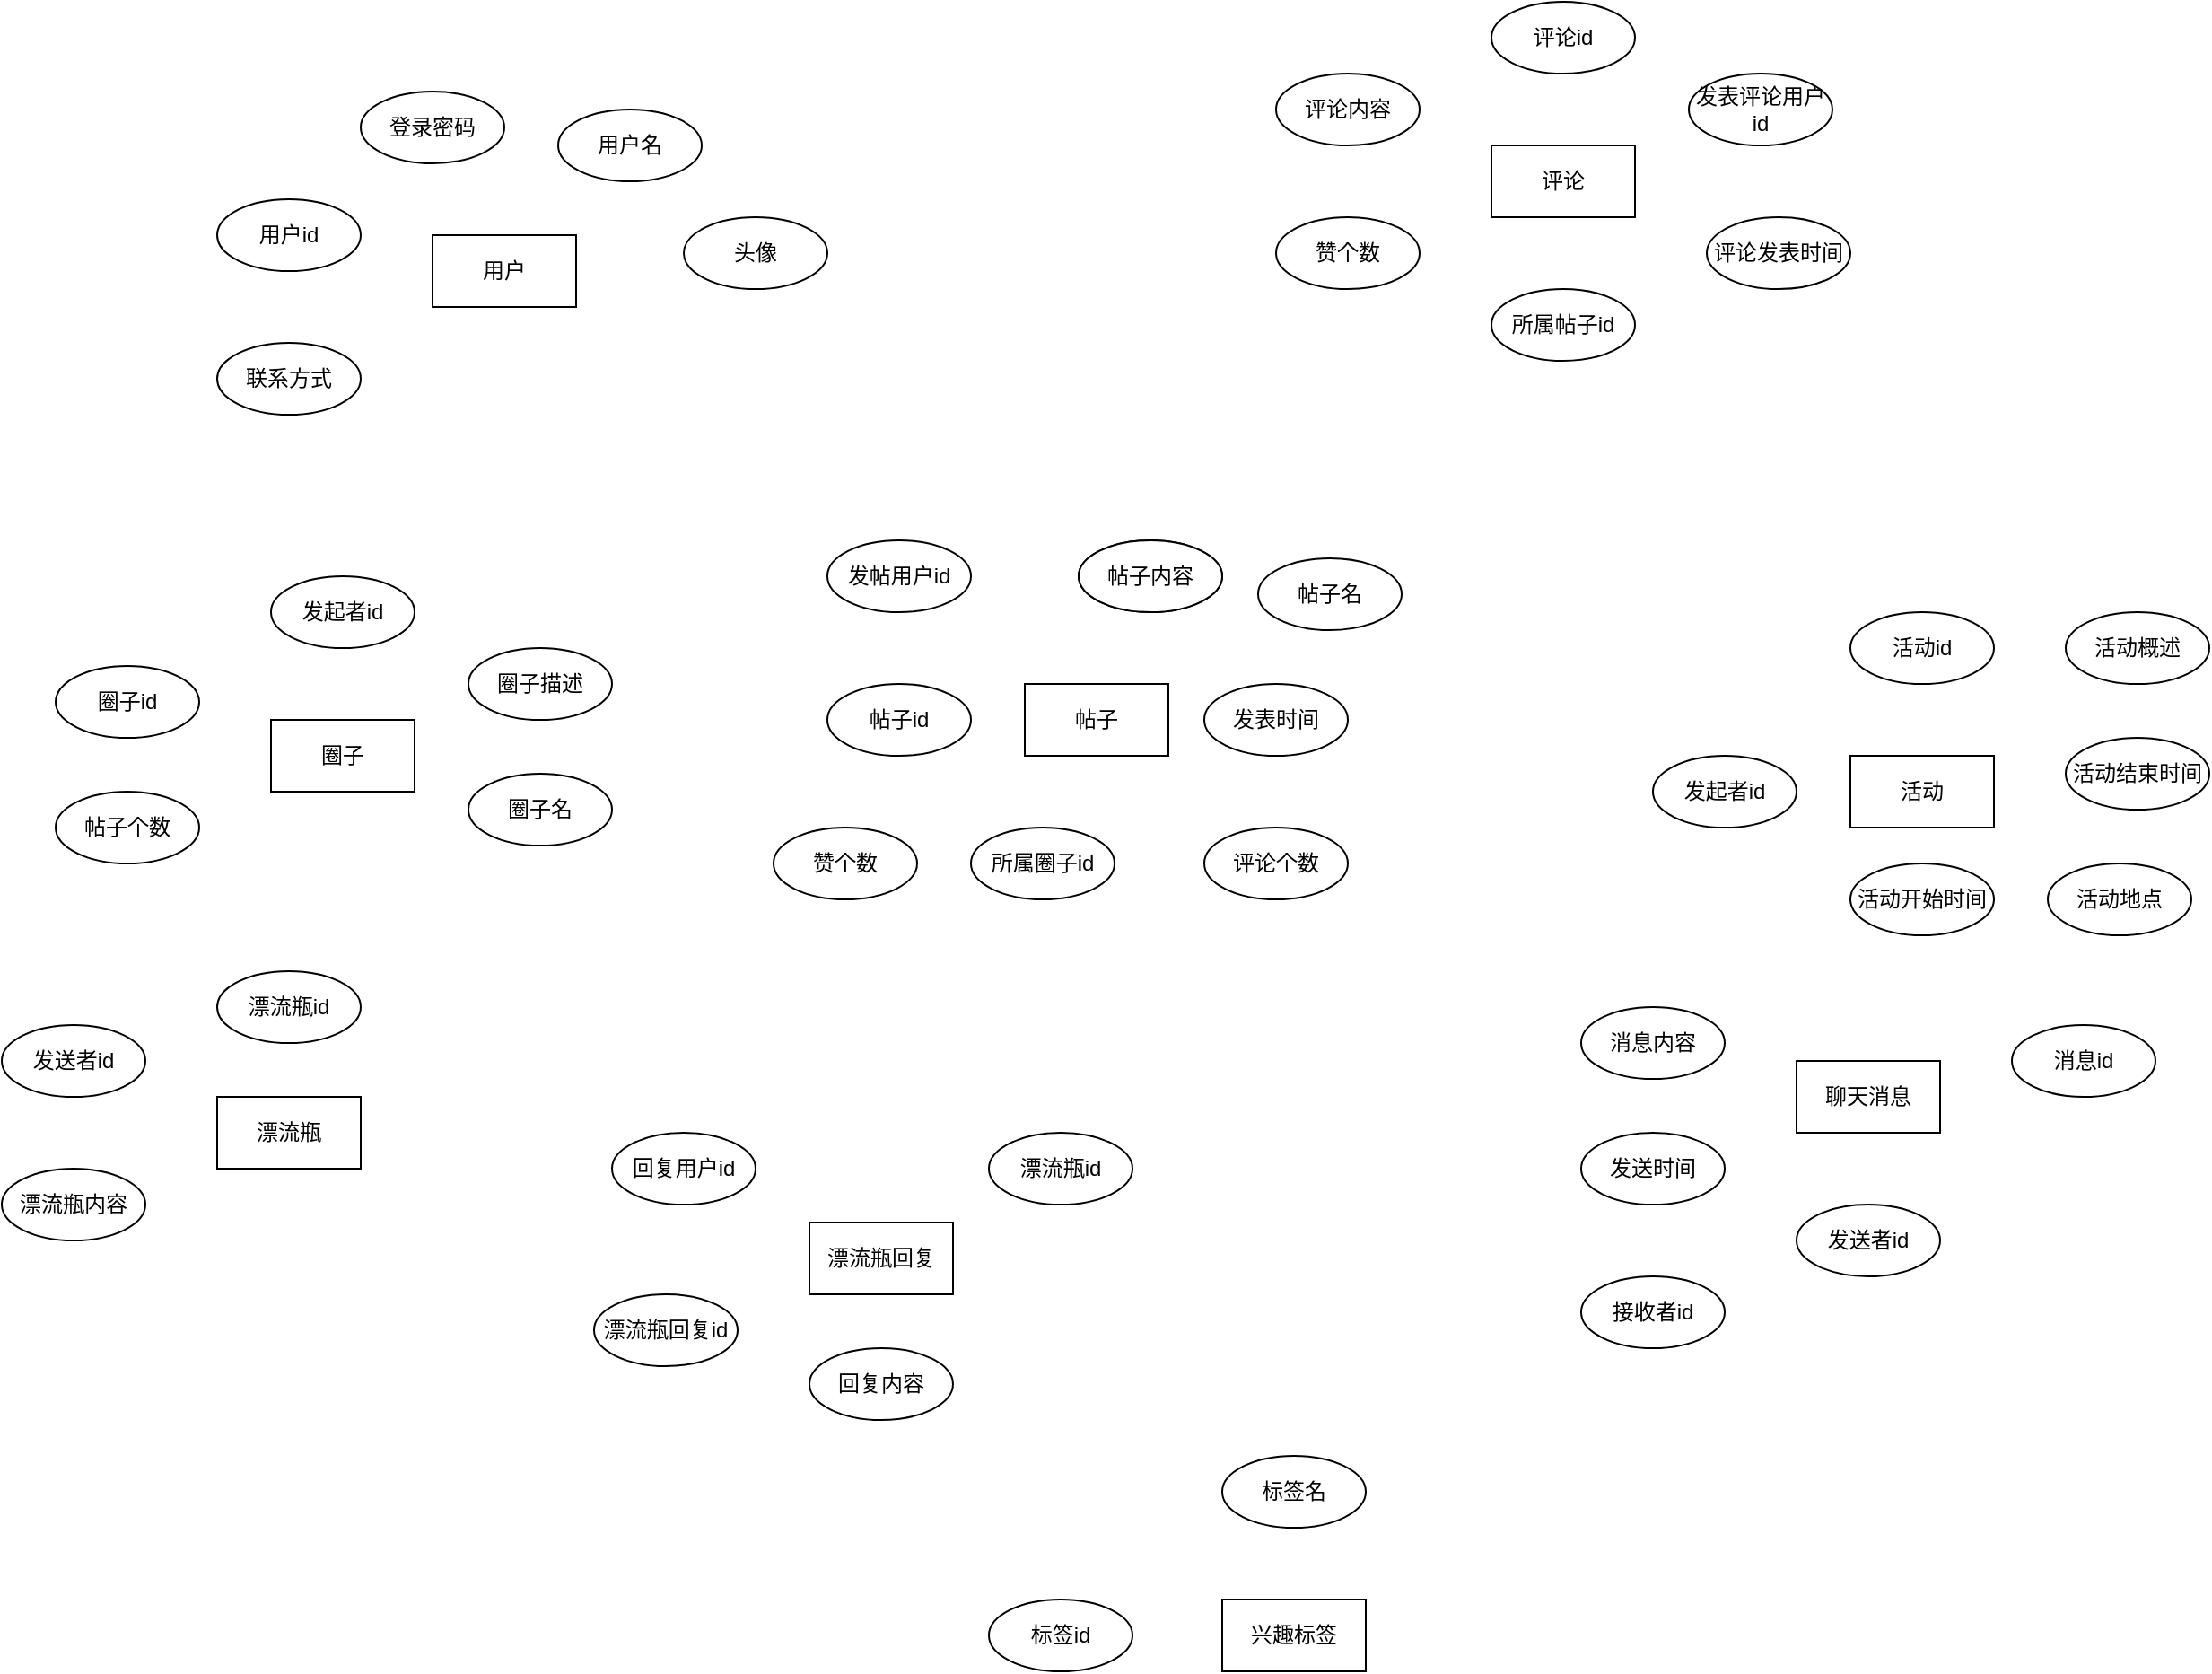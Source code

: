 <mxfile version="16.5.1" type="device"><diagram id="xInfcttw8nrmx8BQ5sxw" name="第 1 页"><mxGraphModel dx="2982" dy="1876" grid="1" gridSize="10" guides="1" tooltips="1" connect="1" arrows="1" fold="1" page="1" pageScale="1" pageWidth="1920" pageHeight="1200" math="0" shadow="0"><root><mxCell id="0"/><mxCell id="1" parent="0"/><mxCell id="v2C_9lvYUQMxRupG6M7m-1" value="用户" style="rounded=0;whiteSpace=wrap;html=1;" parent="1" vertex="1"><mxGeometry x="510" y="260" width="80" height="40" as="geometry"/></mxCell><mxCell id="v2C_9lvYUQMxRupG6M7m-2" value="用户名" style="ellipse;whiteSpace=wrap;html=1;" parent="1" vertex="1"><mxGeometry x="580" y="190" width="80" height="40" as="geometry"/></mxCell><mxCell id="v2C_9lvYUQMxRupG6M7m-3" value="登录密码" style="ellipse;whiteSpace=wrap;html=1;" parent="1" vertex="1"><mxGeometry x="470" y="180" width="80" height="40" as="geometry"/></mxCell><mxCell id="v2C_9lvYUQMxRupG6M7m-5" value="头像" style="ellipse;whiteSpace=wrap;html=1;" parent="1" vertex="1"><mxGeometry x="650" y="250" width="80" height="40" as="geometry"/></mxCell><mxCell id="v2C_9lvYUQMxRupG6M7m-7" value="用户id" style="ellipse;whiteSpace=wrap;html=1;" parent="1" vertex="1"><mxGeometry x="390" y="240" width="80" height="40" as="geometry"/></mxCell><mxCell id="v2C_9lvYUQMxRupG6M7m-8" value="圈子" style="rounded=0;whiteSpace=wrap;html=1;" parent="1" vertex="1"><mxGeometry x="420" y="530" width="80" height="40" as="geometry"/></mxCell><mxCell id="v2C_9lvYUQMxRupG6M7m-9" value="圈子id" style="ellipse;whiteSpace=wrap;html=1;" parent="1" vertex="1"><mxGeometry x="300" y="500" width="80" height="40" as="geometry"/></mxCell><mxCell id="v2C_9lvYUQMxRupG6M7m-10" value="发起者id" style="ellipse;whiteSpace=wrap;html=1;" parent="1" vertex="1"><mxGeometry x="420" y="450" width="80" height="40" as="geometry"/></mxCell><mxCell id="v2C_9lvYUQMxRupG6M7m-11" value="帖子" style="rounded=0;whiteSpace=wrap;html=1;" parent="1" vertex="1"><mxGeometry x="840" y="510" width="80" height="40" as="geometry"/></mxCell><mxCell id="v2C_9lvYUQMxRupG6M7m-12" value="帖子id" style="ellipse;whiteSpace=wrap;html=1;" parent="1" vertex="1"><mxGeometry x="730" y="510" width="80" height="40" as="geometry"/></mxCell><mxCell id="v2C_9lvYUQMxRupG6M7m-13" value="所属圈子id" style="ellipse;whiteSpace=wrap;html=1;" parent="1" vertex="1"><mxGeometry x="810" y="590" width="80" height="40" as="geometry"/></mxCell><mxCell id="v2C_9lvYUQMxRupG6M7m-15" value="圈子描述" style="ellipse;whiteSpace=wrap;html=1;" parent="1" vertex="1"><mxGeometry x="530" y="490" width="80" height="40" as="geometry"/></mxCell><mxCell id="v2C_9lvYUQMxRupG6M7m-16" value="帖子内容" style="ellipse;whiteSpace=wrap;html=1;" parent="1" vertex="1"><mxGeometry x="870" y="430" width="80" height="40" as="geometry"/></mxCell><mxCell id="v2C_9lvYUQMxRupG6M7m-17" value="发帖用户id" style="ellipse;whiteSpace=wrap;html=1;" parent="1" vertex="1"><mxGeometry x="730" y="430" width="80" height="40" as="geometry"/></mxCell><mxCell id="v2C_9lvYUQMxRupG6M7m-18" value="评论" style="rounded=0;whiteSpace=wrap;html=1;" parent="1" vertex="1"><mxGeometry x="1100" y="210" width="80" height="40" as="geometry"/></mxCell><mxCell id="v2C_9lvYUQMxRupG6M7m-19" value="帖子个数" style="ellipse;whiteSpace=wrap;html=1;" parent="1" vertex="1"><mxGeometry x="300" y="570" width="80" height="40" as="geometry"/></mxCell><mxCell id="v2C_9lvYUQMxRupG6M7m-20" value="发表时间" style="ellipse;whiteSpace=wrap;html=1;" parent="1" vertex="1"><mxGeometry x="940" y="510" width="80" height="40" as="geometry"/></mxCell><mxCell id="v2C_9lvYUQMxRupG6M7m-21" value="评论个数" style="ellipse;whiteSpace=wrap;html=1;" parent="1" vertex="1"><mxGeometry x="940" y="590" width="80" height="40" as="geometry"/></mxCell><mxCell id="v2C_9lvYUQMxRupG6M7m-22" value="帖子内容" style="ellipse;whiteSpace=wrap;html=1;" parent="1" vertex="1"><mxGeometry x="870" y="430" width="80" height="40" as="geometry"/></mxCell><mxCell id="v2C_9lvYUQMxRupG6M7m-23" value="评论id&lt;span style=&quot;color: rgba(0 , 0 , 0 , 0) ; font-family: monospace ; font-size: 0px&quot;&gt;%3CmxGraphModel%3E%3Croot%3E%3CmxCell%20id%3D%220%22%2F%3E%3CmxCell%20id%3D%221%22%20parent%3D%220%22%2F%3E%3CmxCell%20id%3D%222%22%20value%3D%22%E5%B8%96%E5%AD%90%E5%86%85%E5%AE%B9%22%20style%3D%22ellipse%3BwhiteSpace%3Dwrap%3Bhtml%3D1%3B%22%20vertex%3D%221%22%20parent%3D%221%22%3E%3CmxGeometry%20x%3D%22730%22%20y%3D%22600%22%20width%3D%2280%22%20height%3D%2240%22%20as%3D%22geometry%22%2F%3E%3C%2FmxCell%3E%3C%2Froot%3E%3C%2FmxGraphModel%3E&lt;/span&gt;" style="ellipse;whiteSpace=wrap;html=1;" parent="1" vertex="1"><mxGeometry x="1100" y="130" width="80" height="40" as="geometry"/></mxCell><mxCell id="v2C_9lvYUQMxRupG6M7m-24" value="评论内容" style="ellipse;whiteSpace=wrap;html=1;" parent="1" vertex="1"><mxGeometry x="980" y="170" width="80" height="40" as="geometry"/></mxCell><mxCell id="v2C_9lvYUQMxRupG6M7m-25" value="赞个数" style="ellipse;whiteSpace=wrap;html=1;" parent="1" vertex="1"><mxGeometry x="980" y="250" width="80" height="40" as="geometry"/></mxCell><mxCell id="v2C_9lvYUQMxRupG6M7m-26" value="赞个数" style="ellipse;whiteSpace=wrap;html=1;" parent="1" vertex="1"><mxGeometry x="700" y="590" width="80" height="40" as="geometry"/></mxCell><mxCell id="v2C_9lvYUQMxRupG6M7m-27" value="所属帖子id" style="ellipse;whiteSpace=wrap;html=1;" parent="1" vertex="1"><mxGeometry x="1100" y="290" width="80" height="40" as="geometry"/></mxCell><mxCell id="v2C_9lvYUQMxRupG6M7m-28" value="发表评论用户id" style="ellipse;whiteSpace=wrap;html=1;" parent="1" vertex="1"><mxGeometry x="1210" y="170" width="80" height="40" as="geometry"/></mxCell><mxCell id="v2C_9lvYUQMxRupG6M7m-29" value="评论发表时间" style="ellipse;whiteSpace=wrap;html=1;" parent="1" vertex="1"><mxGeometry x="1220" y="250" width="80" height="40" as="geometry"/></mxCell><mxCell id="v2C_9lvYUQMxRupG6M7m-30" value="漂流瓶" style="rounded=0;whiteSpace=wrap;html=1;" parent="1" vertex="1"><mxGeometry x="390" y="740" width="80" height="40" as="geometry"/></mxCell><mxCell id="v2C_9lvYUQMxRupG6M7m-31" value="发送者id" style="ellipse;whiteSpace=wrap;html=1;" parent="1" vertex="1"><mxGeometry x="270" y="700" width="80" height="40" as="geometry"/></mxCell><mxCell id="v2C_9lvYUQMxRupG6M7m-33" value="漂流瓶内容" style="ellipse;whiteSpace=wrap;html=1;" parent="1" vertex="1"><mxGeometry x="270" y="780" width="80" height="40" as="geometry"/></mxCell><mxCell id="v2C_9lvYUQMxRupG6M7m-34" value="漂流瓶回复" style="rounded=0;whiteSpace=wrap;html=1;" parent="1" vertex="1"><mxGeometry x="720" y="810" width="80" height="40" as="geometry"/></mxCell><mxCell id="v2C_9lvYUQMxRupG6M7m-35" value="回复用户id" style="ellipse;whiteSpace=wrap;html=1;" parent="1" vertex="1"><mxGeometry x="610" y="760" width="80" height="40" as="geometry"/></mxCell><mxCell id="v2C_9lvYUQMxRupG6M7m-36" value="漂流瓶id" style="ellipse;whiteSpace=wrap;html=1;" parent="1" vertex="1"><mxGeometry x="820" y="760" width="80" height="40" as="geometry"/></mxCell><mxCell id="v2C_9lvYUQMxRupG6M7m-37" value="回复内容" style="ellipse;whiteSpace=wrap;html=1;" parent="1" vertex="1"><mxGeometry x="720" y="880" width="80" height="40" as="geometry"/></mxCell><mxCell id="v2C_9lvYUQMxRupG6M7m-38" value="聊天消息" style="rounded=0;whiteSpace=wrap;html=1;" parent="1" vertex="1"><mxGeometry x="1270" y="720" width="80" height="40" as="geometry"/></mxCell><mxCell id="v2C_9lvYUQMxRupG6M7m-39" value="消息内容" style="ellipse;whiteSpace=wrap;html=1;" parent="1" vertex="1"><mxGeometry x="1150" y="690" width="80" height="40" as="geometry"/></mxCell><mxCell id="v2C_9lvYUQMxRupG6M7m-40" value="发送时间" style="ellipse;whiteSpace=wrap;html=1;" parent="1" vertex="1"><mxGeometry x="1150" y="760" width="80" height="40" as="geometry"/></mxCell><mxCell id="v2C_9lvYUQMxRupG6M7m-41" value="接收者id" style="ellipse;whiteSpace=wrap;html=1;" parent="1" vertex="1"><mxGeometry x="1150" y="840" width="80" height="40" as="geometry"/></mxCell><mxCell id="v2C_9lvYUQMxRupG6M7m-42" value="发送者id" style="ellipse;whiteSpace=wrap;html=1;" parent="1" vertex="1"><mxGeometry x="1270" y="800" width="80" height="40" as="geometry"/></mxCell><mxCell id="v2C_9lvYUQMxRupG6M7m-43" value="活动" style="rounded=0;whiteSpace=wrap;html=1;" parent="1" vertex="1"><mxGeometry x="1300" y="550" width="80" height="40" as="geometry"/></mxCell><mxCell id="v2C_9lvYUQMxRupG6M7m-44" value="活动id" style="ellipse;whiteSpace=wrap;html=1;" parent="1" vertex="1"><mxGeometry x="1300" y="470" width="80" height="40" as="geometry"/></mxCell><mxCell id="v2C_9lvYUQMxRupG6M7m-45" value="发起者id" style="ellipse;whiteSpace=wrap;html=1;" parent="1" vertex="1"><mxGeometry x="1190" y="550" width="80" height="40" as="geometry"/></mxCell><mxCell id="v2C_9lvYUQMxRupG6M7m-46" value="活动概述" style="ellipse;whiteSpace=wrap;html=1;" parent="1" vertex="1"><mxGeometry x="1420" y="470" width="80" height="40" as="geometry"/></mxCell><mxCell id="v2C_9lvYUQMxRupG6M7m-47" value="活动结束时间" style="ellipse;whiteSpace=wrap;html=1;" parent="1" vertex="1"><mxGeometry x="1420" y="540" width="80" height="40" as="geometry"/></mxCell><mxCell id="v2C_9lvYUQMxRupG6M7m-210" value="兴趣标签" style="rounded=0;whiteSpace=wrap;html=1;" parent="1" vertex="1"><mxGeometry x="950" y="1020" width="80" height="40" as="geometry"/></mxCell><mxCell id="v2C_9lvYUQMxRupG6M7m-211" value="&lt;span style=&quot;color: rgba(0 , 0 , 0 , 0) ; font-family: monospace ; font-size: 0px&quot;&gt;%3CmxGraphModel%3E%3Croot%3E%3CmxCell%20id%3D%220%22%2F%3E%3CmxCell%20id%3D%221%22%20parent%3D%220%22%2F%3E%3CmxCell%20id%3D%222%22%20value%3D%22%E5%9B%9E%E5%A4%8D%E5%86%85%E5%AE%B9%22%20style%3D%22ellipse%3BwhiteSpace%3Dwrap%3Bhtml%3D1%3B%22%20vertex%3D%221%22%20parent%3D%221%22%3E%3CmxGeometry%20x%3D%22720%22%20y%3D%22880%22%20width%3D%2280%22%20height%3D%2240%22%20as%3D%22geometry%22%2F%3E%3C%2FmxCell%3E%3C%2Froot%3E%3C%2FmxGraphModel%3E&lt;/span&gt;标签id" style="ellipse;whiteSpace=wrap;html=1;" parent="1" vertex="1"><mxGeometry x="820" y="1020" width="80" height="40" as="geometry"/></mxCell><mxCell id="v2C_9lvYUQMxRupG6M7m-212" value="标签名" style="ellipse;whiteSpace=wrap;html=1;" parent="1" vertex="1"><mxGeometry x="950" y="940" width="80" height="40" as="geometry"/></mxCell><mxCell id="v2C_9lvYUQMxRupG6M7m-226" value="漂流瓶id" style="ellipse;whiteSpace=wrap;html=1;" parent="1" vertex="1"><mxGeometry x="390" y="670" width="80" height="40" as="geometry"/></mxCell><mxCell id="v2C_9lvYUQMxRupG6M7m-227" value="漂流瓶回复id" style="ellipse;whiteSpace=wrap;html=1;" parent="1" vertex="1"><mxGeometry x="600" y="850" width="80" height="40" as="geometry"/></mxCell><mxCell id="v2C_9lvYUQMxRupG6M7m-228" value="消息id" style="ellipse;whiteSpace=wrap;html=1;" parent="1" vertex="1"><mxGeometry x="1390" y="700" width="80" height="40" as="geometry"/></mxCell><mxCell id="v2C_9lvYUQMxRupG6M7m-229" value="联系方式" style="ellipse;whiteSpace=wrap;html=1;" parent="1" vertex="1"><mxGeometry x="390" y="320" width="80" height="40" as="geometry"/></mxCell><mxCell id="v2C_9lvYUQMxRupG6M7m-230" value="圈子名" style="ellipse;whiteSpace=wrap;html=1;" parent="1" vertex="1"><mxGeometry x="530" y="560" width="80" height="40" as="geometry"/></mxCell><mxCell id="v2C_9lvYUQMxRupG6M7m-231" value="帖子名" style="ellipse;whiteSpace=wrap;html=1;" parent="1" vertex="1"><mxGeometry x="970" y="440" width="80" height="40" as="geometry"/></mxCell><mxCell id="v2C_9lvYUQMxRupG6M7m-232" value="活动开始时间" style="ellipse;whiteSpace=wrap;html=1;" parent="1" vertex="1"><mxGeometry x="1300" y="610" width="80" height="40" as="geometry"/></mxCell><mxCell id="v2C_9lvYUQMxRupG6M7m-233" value="活动地点" style="ellipse;whiteSpace=wrap;html=1;" parent="1" vertex="1"><mxGeometry x="1410" y="610" width="80" height="40" as="geometry"/></mxCell></root></mxGraphModel></diagram></mxfile>